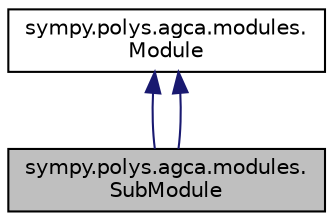 digraph "sympy.polys.agca.modules.SubModule"
{
 // LATEX_PDF_SIZE
  edge [fontname="Helvetica",fontsize="10",labelfontname="Helvetica",labelfontsize="10"];
  node [fontname="Helvetica",fontsize="10",shape=record];
  Node1 [label="sympy.polys.agca.modules.\lSubModule",height=0.2,width=0.4,color="black", fillcolor="grey75", style="filled", fontcolor="black",tooltip="Submodules and subquotients ###########################################."];
  Node2 -> Node1 [dir="back",color="midnightblue",fontsize="10",style="solid",fontname="Helvetica"];
  Node2 [label="sympy.polys.agca.modules.\lModule",height=0.2,width=0.4,color="black", fillcolor="white", style="filled",URL="$classsympy_1_1polys_1_1agca_1_1modules_1_1Module.html",tooltip="Abstract base classes #################################################."];
  Node2 -> Node1 [dir="back",color="midnightblue",fontsize="10",style="solid",fontname="Helvetica"];
}
